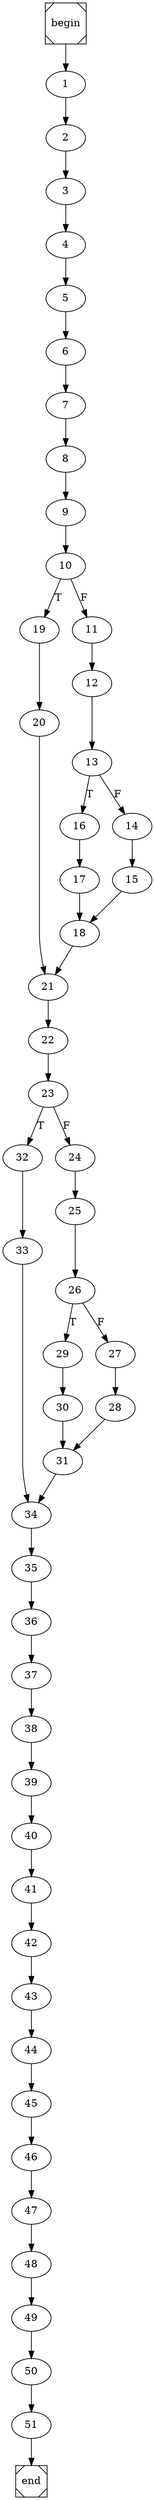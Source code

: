 digraph cfg {
	begin [shape=Msquare];
	end [shape=Msquare];
	begin -> 1;	1 -> 2;	2 -> 3;	3 -> 4;	4 -> 5;	5 -> 6;	6 -> 7;	7 -> 8;	8 -> 9;	9 -> 10;	10 -> 19[label=T];	10 -> 11[label=F];	11 -> 12;	12 -> 13;	13 -> 16[label=T];	13 -> 14[label=F];	14 -> 15;	15 -> 18;	16 -> 17;	17 -> 18;	18 -> 21;	19 -> 20;	20 -> 21;	21 -> 22;	22 -> 23;	23 -> 32[label=T];	23 -> 24[label=F];	24 -> 25;	25 -> 26;	26 -> 29[label=T];	26 -> 27[label=F];	27 -> 28;	28 -> 31;	29 -> 30;	30 -> 31;	31 -> 34;	32 -> 33;	33 -> 34;	34 -> 35;	35 -> 36;	36 -> 37;	37 -> 38;	38 -> 39;	39 -> 40;	40 -> 41;	41 -> 42;	42 -> 43;	43 -> 44;	44 -> 45;	45 -> 46;	46 -> 47;	47 -> 48;	48 -> 49;	49 -> 50;	50 -> 51;	51 -> end;}
